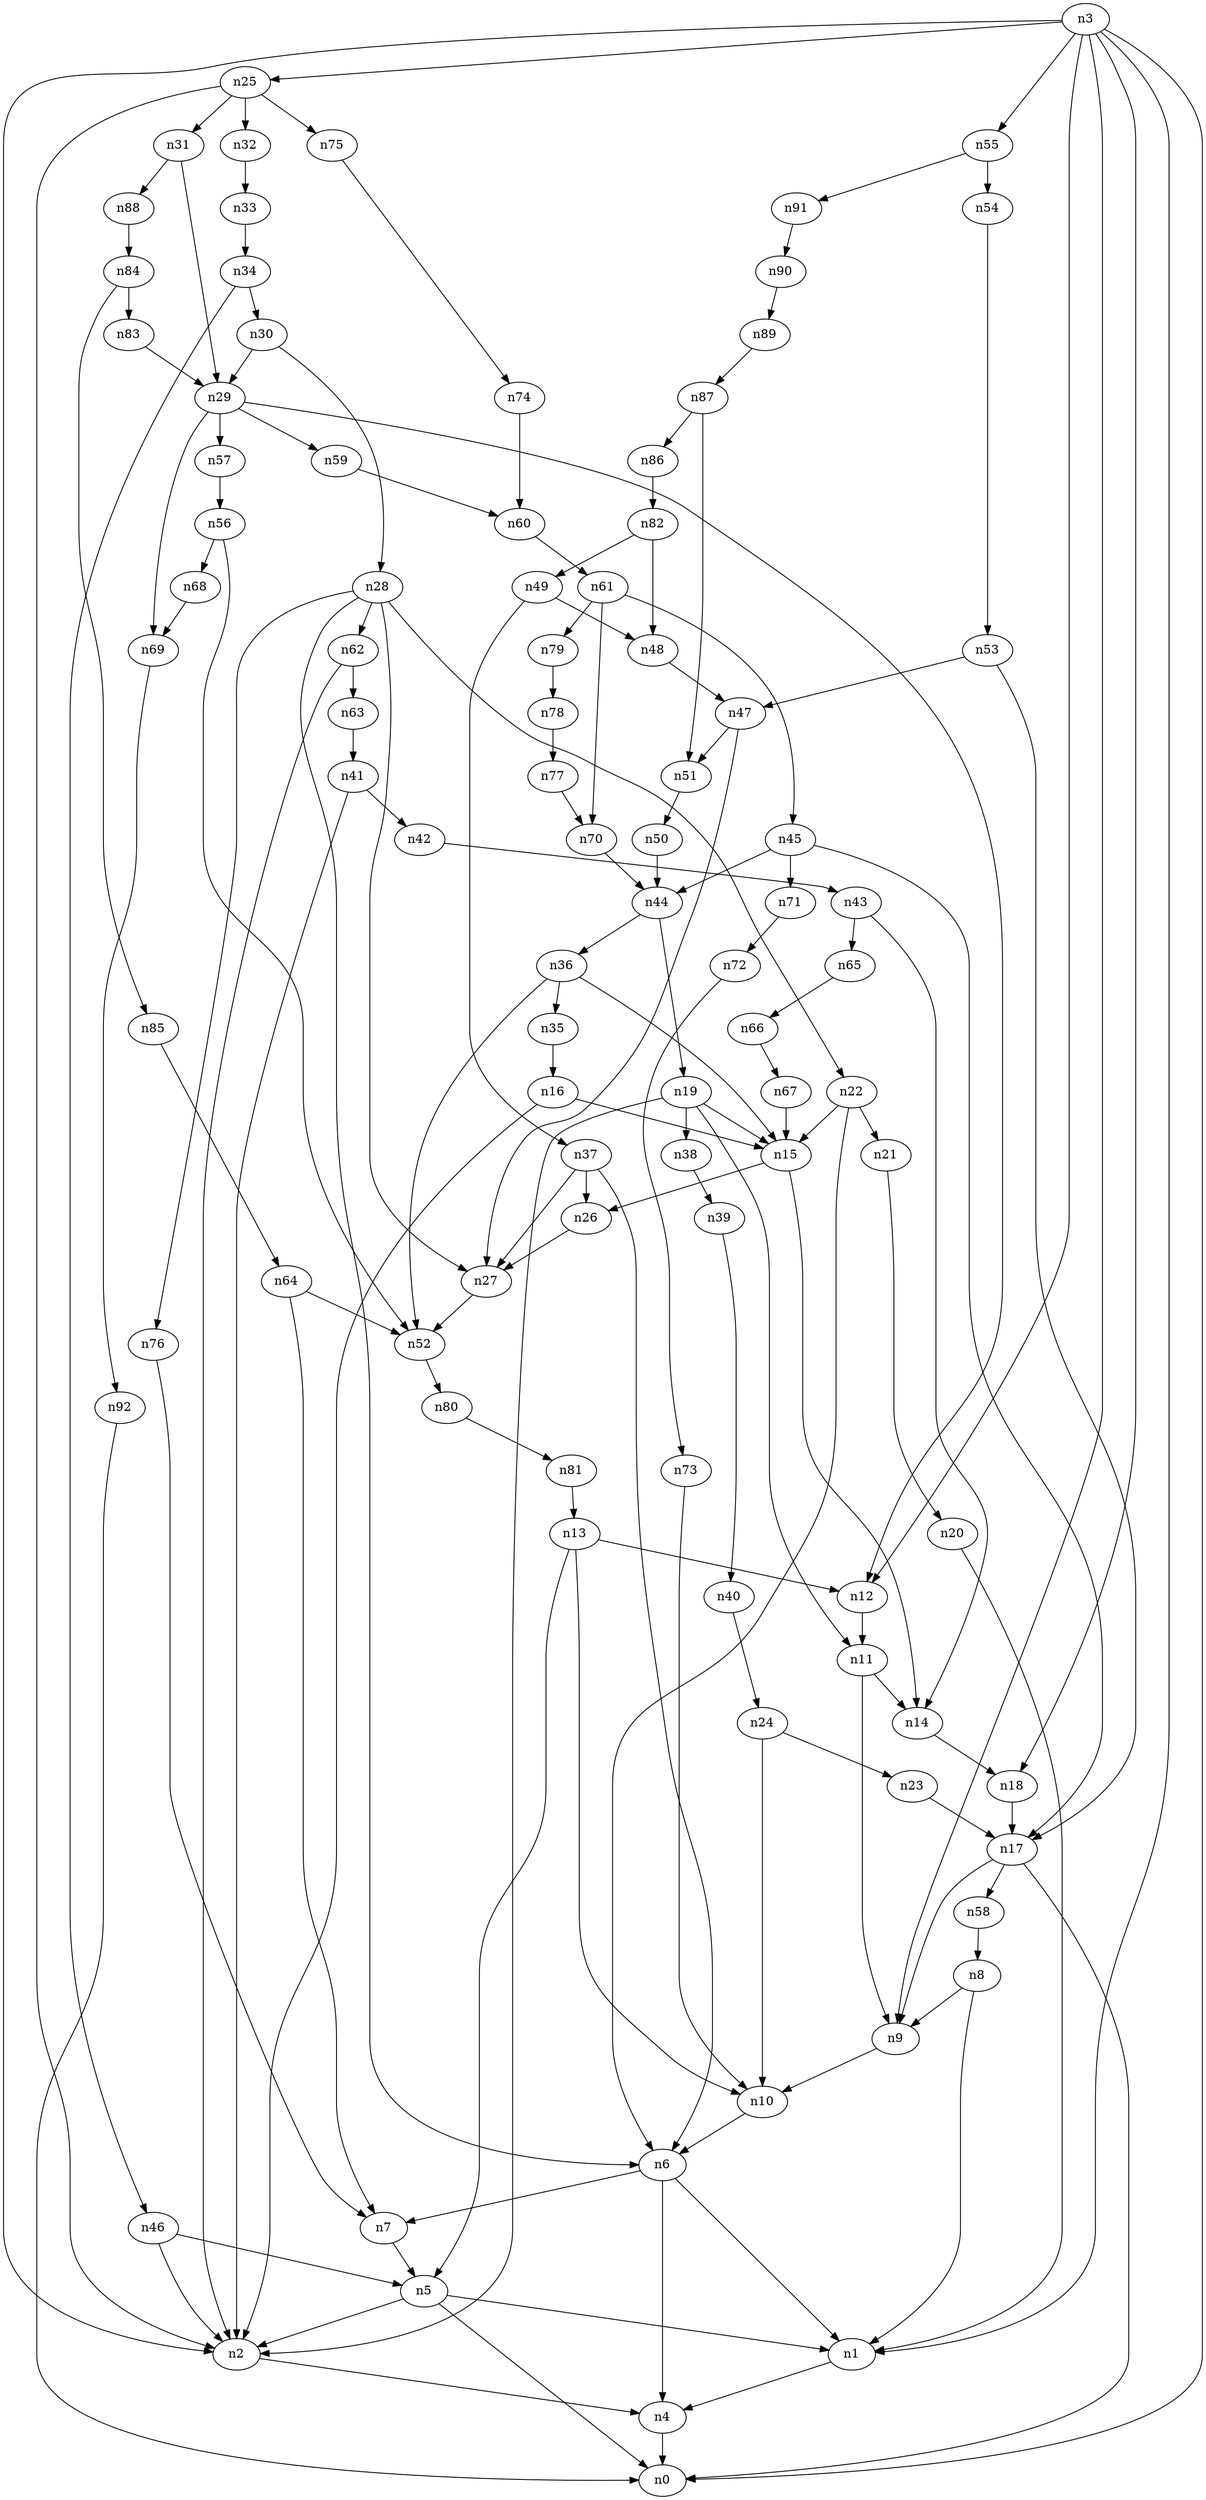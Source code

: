 digraph G {
	n1 -> n4	 [_graphml_id=e4];
	n2 -> n4	 [_graphml_id=e7];
	n3 -> n0	 [_graphml_id=e0];
	n3 -> n1	 [_graphml_id=e3];
	n3 -> n2	 [_graphml_id=e6];
	n3 -> n9	 [_graphml_id=e106];
	n3 -> n12	 [_graphml_id=e19];
	n3 -> n18	 [_graphml_id=e52];
	n3 -> n25	 [_graphml_id=e41];
	n3 -> n55	 [_graphml_id=e90];
	n4 -> n0	 [_graphml_id=e1];
	n5 -> n0	 [_graphml_id=e2];
	n5 -> n1	 [_graphml_id=e5];
	n5 -> n2	 [_graphml_id=e8];
	n6 -> n1	 [_graphml_id=e9];
	n6 -> n4	 [_graphml_id=e10];
	n6 -> n7	 [_graphml_id=e11];
	n7 -> n5	 [_graphml_id=e12];
	n8 -> n1	 [_graphml_id=e13];
	n8 -> n9	 [_graphml_id=e14];
	n9 -> n10	 [_graphml_id=e15];
	n10 -> n6	 [_graphml_id=e16];
	n11 -> n9	 [_graphml_id=e17];
	n11 -> n14	 [_graphml_id=e23];
	n12 -> n11	 [_graphml_id=e18];
	n13 -> n5	 [_graphml_id=e21];
	n13 -> n10	 [_graphml_id=e22];
	n13 -> n12	 [_graphml_id=e20];
	n14 -> n18	 [_graphml_id=e29];
	n15 -> n14	 [_graphml_id=e24];
	n15 -> n26	 [_graphml_id=e43];
	n16 -> n2	 [_graphml_id=e26];
	n16 -> n15	 [_graphml_id=e25];
	n17 -> n0	 [_graphml_id=e62];
	n17 -> n9	 [_graphml_id=e27];
	n17 -> n58	 [_graphml_id=e94];
	n18 -> n17	 [_graphml_id=e28];
	n19 -> n2	 [_graphml_id=e32];
	n19 -> n11	 [_graphml_id=e30];
	n19 -> n15	 [_graphml_id=e31];
	n19 -> n38	 [_graphml_id=e63];
	n20 -> n1	 [_graphml_id=e33];
	n21 -> n20	 [_graphml_id=e34];
	n22 -> n6	 [_graphml_id=e36];
	n22 -> n15	 [_graphml_id=e42];
	n22 -> n21	 [_graphml_id=e35];
	n23 -> n17	 [_graphml_id=e37];
	n24 -> n10	 [_graphml_id=e39];
	n24 -> n23	 [_graphml_id=e38];
	n25 -> n2	 [_graphml_id=e40];
	n25 -> n31	 [_graphml_id=e50];
	n25 -> n32	 [_graphml_id=e53];
	n25 -> n75	 [_graphml_id=e123];
	n26 -> n27	 [_graphml_id=e44];
	n27 -> n52	 [_graphml_id=e84];
	n28 -> n6	 [_graphml_id=e46];
	n28 -> n22	 [_graphml_id=e116];
	n28 -> n27	 [_graphml_id=e45];
	n28 -> n62	 [_graphml_id=e101];
	n28 -> n76	 [_graphml_id=e125];
	n29 -> n12	 [_graphml_id=e47];
	n29 -> n57	 [_graphml_id=e93];
	n29 -> n59	 [_graphml_id=e97];
	n29 -> n69	 [_graphml_id=e113];
	n30 -> n28	 [_graphml_id=e49];
	n30 -> n29	 [_graphml_id=e48];
	n31 -> n29	 [_graphml_id=e51];
	n31 -> n88	 [_graphml_id=e143];
	n32 -> n33	 [_graphml_id=e54];
	n33 -> n34	 [_graphml_id=e55];
	n34 -> n30	 [_graphml_id=e56];
	n34 -> n46	 [_graphml_id=e75];
	n35 -> n16	 [_graphml_id=e57];
	n36 -> n15	 [_graphml_id=e59];
	n36 -> n35	 [_graphml_id=e58];
	n36 -> n52	 [_graphml_id=e85];
	n37 -> n6	 [_graphml_id=e60];
	n37 -> n26	 [_graphml_id=e61];
	n37 -> n27	 [_graphml_id=e96];
	n38 -> n39	 [_graphml_id=e64];
	n39 -> n40	 [_graphml_id=e65];
	n40 -> n24	 [_graphml_id=e66];
	n41 -> n2	 [_graphml_id=e67];
	n41 -> n42	 [_graphml_id=e68];
	n42 -> n43	 [_graphml_id=e69];
	n43 -> n14	 [_graphml_id=e70];
	n43 -> n65	 [_graphml_id=e107];
	n44 -> n19	 [_graphml_id=e86];
	n44 -> n36	 [_graphml_id=e71];
	n45 -> n17	 [_graphml_id=e73];
	n45 -> n44	 [_graphml_id=e72];
	n45 -> n71	 [_graphml_id=e117];
	n46 -> n2	 [_graphml_id=e76];
	n46 -> n5	 [_graphml_id=e74];
	n47 -> n27	 [_graphml_id=e77];
	n47 -> n51	 [_graphml_id=e83];
	n48 -> n47	 [_graphml_id=e78];
	n49 -> n37	 [_graphml_id=e80];
	n49 -> n48	 [_graphml_id=e79];
	n50 -> n44	 [_graphml_id=e81];
	n51 -> n50	 [_graphml_id=e82];
	n52 -> n80	 [_graphml_id=e130];
	n53 -> n17	 [_graphml_id=e145];
	n53 -> n47	 [_graphml_id=e87];
	n54 -> n53	 [_graphml_id=e88];
	n55 -> n54	 [_graphml_id=e89];
	n55 -> n91	 [_graphml_id=e149];
	n56 -> n52	 [_graphml_id=e91];
	n56 -> n68	 [_graphml_id=e111];
	n57 -> n56	 [_graphml_id=e92];
	n58 -> n8	 [_graphml_id=e95];
	n59 -> n60	 [_graphml_id=e98];
	n60 -> n61	 [_graphml_id=e99];
	n61 -> n45	 [_graphml_id=e100];
	n61 -> n70	 [_graphml_id=e114];
	n61 -> n79	 [_graphml_id=e129];
	n62 -> n2	 [_graphml_id=e135];
	n62 -> n63	 [_graphml_id=e102];
	n63 -> n41	 [_graphml_id=e103];
	n64 -> n7	 [_graphml_id=e104];
	n64 -> n52	 [_graphml_id=e105];
	n65 -> n66	 [_graphml_id=e108];
	n66 -> n67	 [_graphml_id=e109];
	n67 -> n15	 [_graphml_id=e110];
	n68 -> n69	 [_graphml_id=e112];
	n69 -> n92	 [_graphml_id=e151];
	n70 -> n44	 [_graphml_id=e115];
	n71 -> n72	 [_graphml_id=e118];
	n72 -> n73	 [_graphml_id=e119];
	n73 -> n10	 [_graphml_id=e120];
	n74 -> n60	 [_graphml_id=e121];
	n75 -> n74	 [_graphml_id=e122];
	n76 -> n7	 [_graphml_id=e124];
	n77 -> n70	 [_graphml_id=e126];
	n78 -> n77	 [_graphml_id=e127];
	n79 -> n78	 [_graphml_id=e128];
	n80 -> n81	 [_graphml_id=e131];
	n81 -> n13	 [_graphml_id=e132];
	n82 -> n48	 [_graphml_id=e134];
	n82 -> n49	 [_graphml_id=e133];
	n83 -> n29	 [_graphml_id=e136];
	n84 -> n83	 [_graphml_id=e137];
	n84 -> n85	 [_graphml_id=e138];
	n85 -> n64	 [_graphml_id=e139];
	n86 -> n82	 [_graphml_id=e140];
	n87 -> n51	 [_graphml_id=e142];
	n87 -> n86	 [_graphml_id=e141];
	n88 -> n84	 [_graphml_id=e144];
	n89 -> n87	 [_graphml_id=e146];
	n90 -> n89	 [_graphml_id=e147];
	n91 -> n90	 [_graphml_id=e148];
	n92 -> n0	 [_graphml_id=e150];
}
